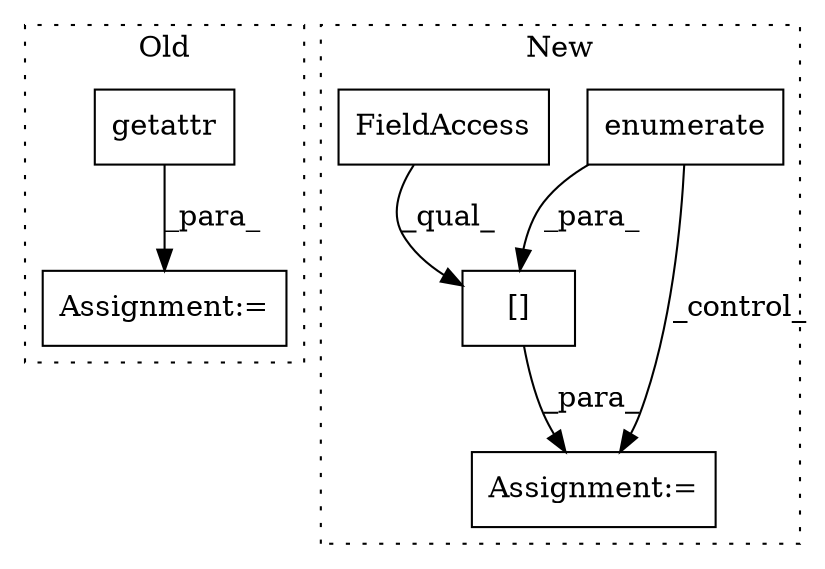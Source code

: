 digraph G {
subgraph cluster0 {
1 [label="getattr" a="32" s="3945,3957" l="8,1" shape="box"];
3 [label="Assignment:=" a="7" s="3944" l="1" shape="box"];
label = "Old";
style="dotted";
}
subgraph cluster1 {
2 [label="enumerate" a="32" s="3935,3964" l="10,1" shape="box"];
4 [label="[]" a="2" s="3989,4019" l="20,1" shape="box"];
5 [label="FieldAccess" a="22" s="3989" l="19" shape="box"];
6 [label="Assignment:=" a="7" s="3988" l="1" shape="box"];
label = "New";
style="dotted";
}
1 -> 3 [label="_para_"];
2 -> 4 [label="_para_"];
2 -> 6 [label="_control_"];
4 -> 6 [label="_para_"];
5 -> 4 [label="_qual_"];
}